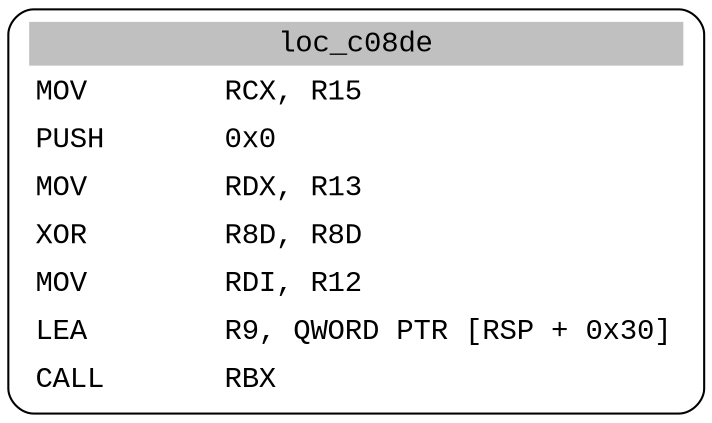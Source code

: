 digraph asm_graph {
1941 [
shape="Mrecord" fontname="Courier New"label =<<table border="0" cellborder="0" cellpadding="3"><tr><td align="center" colspan="2" bgcolor="grey">loc_c08de</td></tr><tr><td align="left">MOV        RCX, R15</td></tr><tr><td align="left">PUSH       0x0</td></tr><tr><td align="left">MOV        RDX, R13</td></tr><tr><td align="left">XOR        R8D, R8D</td></tr><tr><td align="left">MOV        RDI, R12</td></tr><tr><td align="left">LEA        R9, QWORD PTR [RSP + 0x30]</td></tr><tr><td align="left">CALL       RBX</td></tr></table>> ];
}